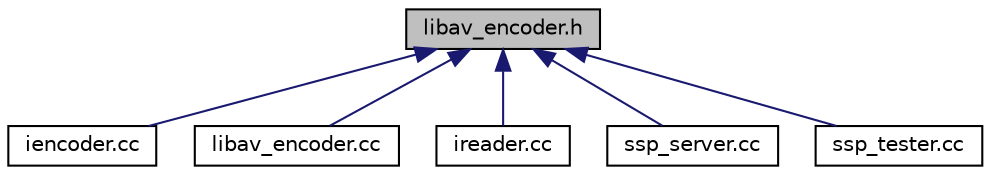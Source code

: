 digraph "libav_encoder.h"
{
 // LATEX_PDF_SIZE
  edge [fontname="Helvetica",fontsize="10",labelfontname="Helvetica",labelfontsize="10"];
  node [fontname="Helvetica",fontsize="10",shape=record];
  Node1 [label="libav_encoder.h",height=0.2,width=0.4,color="black", fillcolor="grey75", style="filled", fontcolor="black",tooltip="Jpeg/Mpeg encoder."];
  Node1 -> Node2 [dir="back",color="midnightblue",fontsize="10",style="solid",fontname="Helvetica"];
  Node2 [label="iencoder.cc",height=0.2,width=0.4,color="black", fillcolor="white", style="filled",URL="$iencoder_8cc.html",tooltip="IEncoder factory."];
  Node1 -> Node3 [dir="back",color="midnightblue",fontsize="10",style="solid",fontname="Helvetica"];
  Node3 [label="libav_encoder.cc",height=0.2,width=0.4,color="black", fillcolor="white", style="filled",URL="$libav__encoder_8cc.html",tooltip="Jpef/Mpeg encoder."];
  Node1 -> Node4 [dir="back",color="midnightblue",fontsize="10",style="solid",fontname="Helvetica"];
  Node4 [label="ireader.cc",height=0.2,width=0.4,color="black", fillcolor="white", style="filled",URL="$ireader_8cc.html",tooltip="IReader factory."];
  Node1 -> Node5 [dir="back",color="midnightblue",fontsize="10",style="solid",fontname="Helvetica"];
  Node5 [label="ssp_server.cc",height=0.2,width=0.4,color="black", fillcolor="white", style="filled",URL="$ssp__server_8cc.html",tooltip="SSP, server side."];
  Node1 -> Node6 [dir="back",color="midnightblue",fontsize="10",style="solid",fontname="Helvetica"];
  Node6 [label="ssp_tester.cc",height=0.2,width=0.4,color="black", fillcolor="white", style="filled",URL="$ssp__tester_8cc.html",tooltip="SSP test program."];
}
